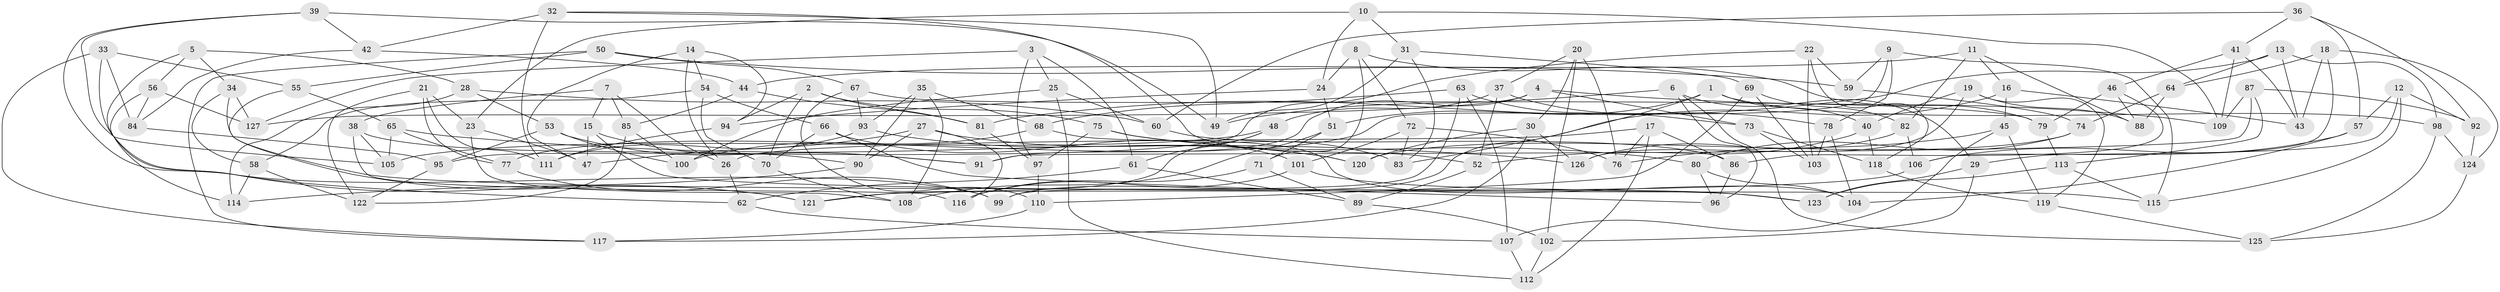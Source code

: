 // Generated by graph-tools (version 1.1) at 2025/11/02/27/25 16:11:47]
// undirected, 127 vertices, 254 edges
graph export_dot {
graph [start="1"]
  node [color=gray90,style=filled];
  1;
  2;
  3;
  4;
  5;
  6;
  7;
  8;
  9;
  10;
  11;
  12;
  13;
  14;
  15;
  16;
  17;
  18;
  19;
  20;
  21;
  22;
  23;
  24;
  25;
  26;
  27;
  28;
  29;
  30;
  31;
  32;
  33;
  34;
  35;
  36;
  37;
  38;
  39;
  40;
  41;
  42;
  43;
  44;
  45;
  46;
  47;
  48;
  49;
  50;
  51;
  52;
  53;
  54;
  55;
  56;
  57;
  58;
  59;
  60;
  61;
  62;
  63;
  64;
  65;
  66;
  67;
  68;
  69;
  70;
  71;
  72;
  73;
  74;
  75;
  76;
  77;
  78;
  79;
  80;
  81;
  82;
  83;
  84;
  85;
  86;
  87;
  88;
  89;
  90;
  91;
  92;
  93;
  94;
  95;
  96;
  97;
  98;
  99;
  100;
  101;
  102;
  103;
  104;
  105;
  106;
  107;
  108;
  109;
  110;
  111;
  112;
  113;
  114;
  115;
  116;
  117;
  118;
  119;
  120;
  121;
  122;
  123;
  124;
  125;
  126;
  127;
  1 -- 40;
  1 -- 51;
  1 -- 99;
  1 -- 98;
  2 -- 94;
  2 -- 75;
  2 -- 81;
  2 -- 70;
  3 -- 127;
  3 -- 97;
  3 -- 25;
  3 -- 61;
  4 -- 91;
  4 -- 127;
  4 -- 73;
  4 -- 109;
  5 -- 56;
  5 -- 34;
  5 -- 28;
  5 -- 62;
  6 -- 125;
  6 -- 49;
  6 -- 96;
  6 -- 29;
  7 -- 38;
  7 -- 15;
  7 -- 26;
  7 -- 85;
  8 -- 71;
  8 -- 79;
  8 -- 72;
  8 -- 24;
  9 -- 77;
  9 -- 115;
  9 -- 59;
  9 -- 78;
  10 -- 109;
  10 -- 31;
  10 -- 24;
  10 -- 23;
  11 -- 82;
  11 -- 16;
  11 -- 44;
  11 -- 88;
  12 -- 57;
  12 -- 92;
  12 -- 29;
  12 -- 115;
  13 -- 98;
  13 -- 43;
  13 -- 81;
  13 -- 64;
  14 -- 54;
  14 -- 26;
  14 -- 47;
  14 -- 94;
  15 -- 47;
  15 -- 115;
  15 -- 91;
  16 -- 43;
  16 -- 83;
  16 -- 45;
  17 -- 86;
  17 -- 112;
  17 -- 26;
  17 -- 76;
  18 -- 106;
  18 -- 124;
  18 -- 64;
  18 -- 43;
  19 -- 40;
  19 -- 126;
  19 -- 119;
  19 -- 88;
  20 -- 37;
  20 -- 102;
  20 -- 30;
  20 -- 76;
  21 -- 111;
  21 -- 77;
  21 -- 122;
  21 -- 23;
  22 -- 95;
  22 -- 59;
  22 -- 103;
  22 -- 118;
  23 -- 47;
  23 -- 108;
  24 -- 51;
  24 -- 94;
  25 -- 100;
  25 -- 112;
  25 -- 60;
  26 -- 62;
  27 -- 47;
  27 -- 90;
  27 -- 116;
  27 -- 120;
  28 -- 60;
  28 -- 114;
  28 -- 53;
  29 -- 123;
  29 -- 102;
  30 -- 120;
  30 -- 117;
  30 -- 126;
  31 -- 69;
  31 -- 49;
  31 -- 83;
  32 -- 52;
  32 -- 111;
  32 -- 42;
  32 -- 49;
  33 -- 55;
  33 -- 121;
  33 -- 117;
  33 -- 84;
  34 -- 127;
  34 -- 58;
  34 -- 123;
  35 -- 93;
  35 -- 90;
  35 -- 68;
  35 -- 108;
  36 -- 41;
  36 -- 92;
  36 -- 60;
  36 -- 57;
  37 -- 48;
  37 -- 52;
  37 -- 78;
  38 -- 116;
  38 -- 90;
  38 -- 105;
  39 -- 42;
  39 -- 99;
  39 -- 49;
  39 -- 105;
  40 -- 52;
  40 -- 118;
  41 -- 43;
  41 -- 46;
  41 -- 109;
  42 -- 84;
  42 -- 44;
  44 -- 81;
  44 -- 85;
  45 -- 107;
  45 -- 76;
  45 -- 119;
  46 -- 86;
  46 -- 88;
  46 -- 79;
  48 -- 61;
  48 -- 105;
  48 -- 121;
  50 -- 117;
  50 -- 55;
  50 -- 67;
  50 -- 59;
  51 -- 71;
  51 -- 108;
  52 -- 89;
  53 -- 95;
  53 -- 100;
  53 -- 91;
  54 -- 70;
  54 -- 66;
  54 -- 58;
  55 -- 121;
  55 -- 65;
  56 -- 84;
  56 -- 127;
  56 -- 114;
  57 -- 104;
  57 -- 106;
  58 -- 114;
  58 -- 122;
  59 -- 74;
  60 -- 86;
  61 -- 62;
  61 -- 89;
  62 -- 107;
  63 -- 107;
  63 -- 99;
  63 -- 68;
  63 -- 73;
  64 -- 88;
  64 -- 74;
  65 -- 126;
  65 -- 105;
  65 -- 77;
  66 -- 70;
  66 -- 96;
  66 -- 101;
  67 -- 110;
  67 -- 79;
  67 -- 93;
  68 -- 104;
  68 -- 100;
  69 -- 110;
  69 -- 103;
  69 -- 82;
  70 -- 108;
  71 -- 89;
  71 -- 116;
  72 -- 76;
  72 -- 101;
  72 -- 83;
  73 -- 118;
  73 -- 103;
  74 -- 80;
  74 -- 120;
  75 -- 80;
  75 -- 83;
  75 -- 97;
  77 -- 99;
  78 -- 103;
  78 -- 104;
  79 -- 113;
  80 -- 96;
  80 -- 104;
  81 -- 97;
  82 -- 106;
  82 -- 126;
  84 -- 95;
  85 -- 100;
  85 -- 122;
  86 -- 96;
  87 -- 109;
  87 -- 113;
  87 -- 92;
  87 -- 91;
  89 -- 102;
  90 -- 114;
  92 -- 124;
  93 -- 120;
  93 -- 111;
  94 -- 111;
  95 -- 122;
  97 -- 110;
  98 -- 124;
  98 -- 125;
  101 -- 116;
  101 -- 123;
  102 -- 112;
  106 -- 121;
  107 -- 112;
  110 -- 117;
  113 -- 115;
  113 -- 123;
  118 -- 119;
  119 -- 125;
  124 -- 125;
}
